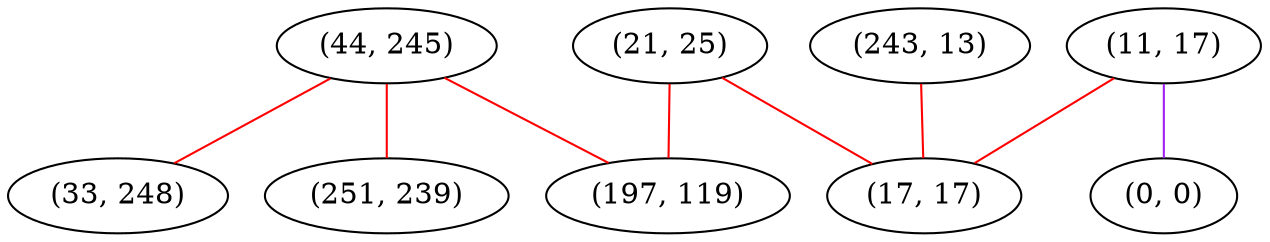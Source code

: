 graph "" {
"(44, 245)";
"(21, 25)";
"(33, 248)";
"(11, 17)";
"(251, 239)";
"(0, 0)";
"(243, 13)";
"(197, 119)";
"(17, 17)";
"(44, 245)" -- "(251, 239)"  [color=red, key=0, weight=1];
"(44, 245)" -- "(33, 248)"  [color=red, key=0, weight=1];
"(44, 245)" -- "(197, 119)"  [color=red, key=0, weight=1];
"(21, 25)" -- "(197, 119)"  [color=red, key=0, weight=1];
"(21, 25)" -- "(17, 17)"  [color=red, key=0, weight=1];
"(11, 17)" -- "(0, 0)"  [color=purple, key=0, weight=4];
"(11, 17)" -- "(17, 17)"  [color=red, key=0, weight=1];
"(243, 13)" -- "(17, 17)"  [color=red, key=0, weight=1];
}
